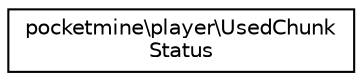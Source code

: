 digraph "Graphical Class Hierarchy"
{
 // INTERACTIVE_SVG=YES
 // LATEX_PDF_SIZE
  edge [fontname="Helvetica",fontsize="10",labelfontname="Helvetica",labelfontsize="10"];
  node [fontname="Helvetica",fontsize="10",shape=record];
  rankdir="LR";
  Node0 [label="pocketmine\\player\\UsedChunk\lStatus",height=0.2,width=0.4,color="black", fillcolor="white", style="filled",URL="$dd/d8a/classpocketmine_1_1player_1_1_used_chunk_status.html",tooltip=" "];
}
